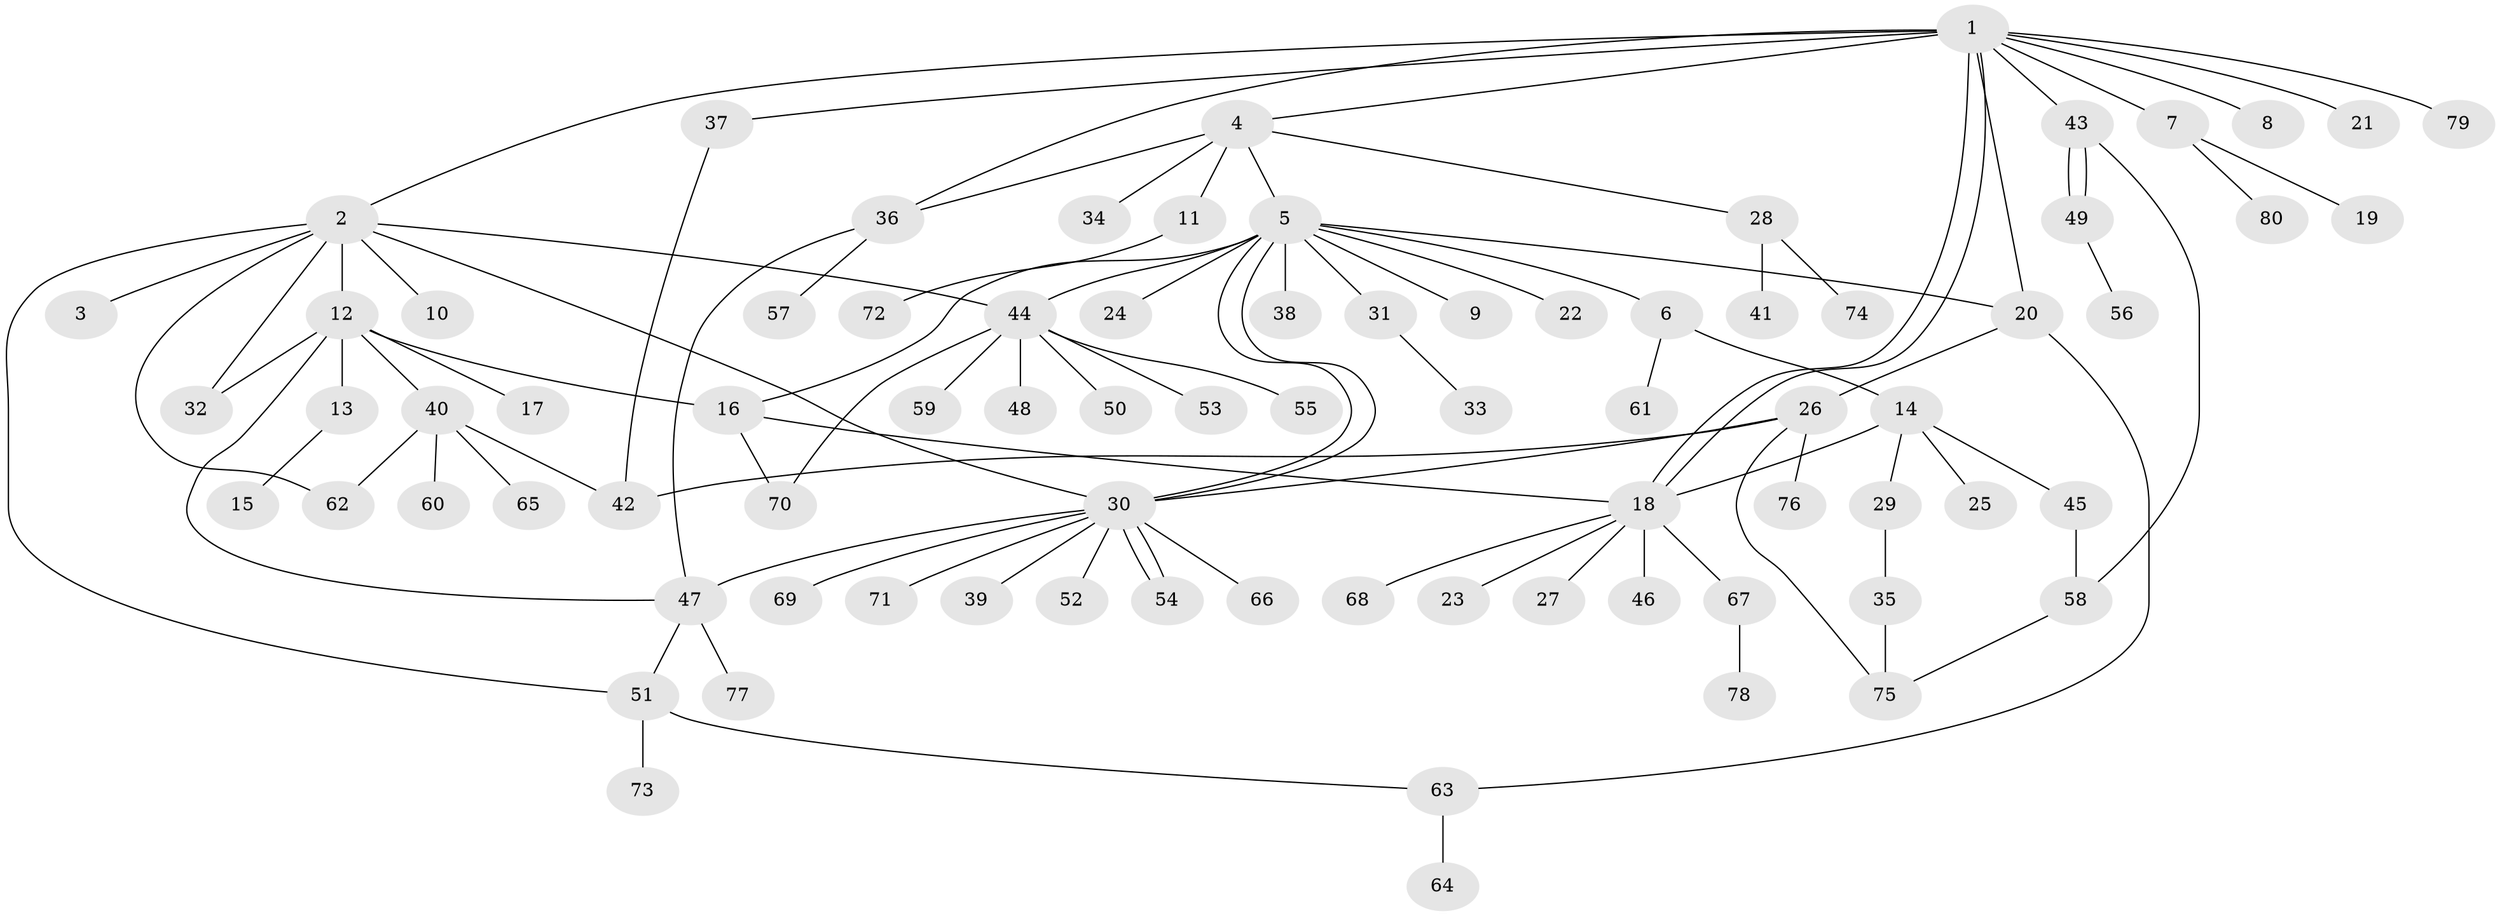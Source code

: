 // Generated by graph-tools (version 1.1) at 2025/01/03/09/25 03:01:39]
// undirected, 80 vertices, 103 edges
graph export_dot {
graph [start="1"]
  node [color=gray90,style=filled];
  1;
  2;
  3;
  4;
  5;
  6;
  7;
  8;
  9;
  10;
  11;
  12;
  13;
  14;
  15;
  16;
  17;
  18;
  19;
  20;
  21;
  22;
  23;
  24;
  25;
  26;
  27;
  28;
  29;
  30;
  31;
  32;
  33;
  34;
  35;
  36;
  37;
  38;
  39;
  40;
  41;
  42;
  43;
  44;
  45;
  46;
  47;
  48;
  49;
  50;
  51;
  52;
  53;
  54;
  55;
  56;
  57;
  58;
  59;
  60;
  61;
  62;
  63;
  64;
  65;
  66;
  67;
  68;
  69;
  70;
  71;
  72;
  73;
  74;
  75;
  76;
  77;
  78;
  79;
  80;
  1 -- 2;
  1 -- 4;
  1 -- 7;
  1 -- 8;
  1 -- 18;
  1 -- 18;
  1 -- 20;
  1 -- 21;
  1 -- 36;
  1 -- 37;
  1 -- 43;
  1 -- 79;
  2 -- 3;
  2 -- 10;
  2 -- 12;
  2 -- 30;
  2 -- 32;
  2 -- 44;
  2 -- 51;
  2 -- 62;
  4 -- 5;
  4 -- 11;
  4 -- 28;
  4 -- 34;
  4 -- 36;
  5 -- 6;
  5 -- 9;
  5 -- 16;
  5 -- 20;
  5 -- 22;
  5 -- 24;
  5 -- 30;
  5 -- 30;
  5 -- 31;
  5 -- 38;
  5 -- 44;
  6 -- 14;
  6 -- 61;
  7 -- 19;
  7 -- 80;
  11 -- 72;
  12 -- 13;
  12 -- 16;
  12 -- 17;
  12 -- 32;
  12 -- 40;
  12 -- 47;
  13 -- 15;
  14 -- 18;
  14 -- 25;
  14 -- 29;
  14 -- 45;
  16 -- 18;
  16 -- 70;
  18 -- 23;
  18 -- 27;
  18 -- 46;
  18 -- 67;
  18 -- 68;
  20 -- 26;
  20 -- 63;
  26 -- 30;
  26 -- 42;
  26 -- 75;
  26 -- 76;
  28 -- 41;
  28 -- 74;
  29 -- 35;
  30 -- 39;
  30 -- 47;
  30 -- 52;
  30 -- 54;
  30 -- 54;
  30 -- 66;
  30 -- 69;
  30 -- 71;
  31 -- 33;
  35 -- 75;
  36 -- 47;
  36 -- 57;
  37 -- 42;
  40 -- 42;
  40 -- 60;
  40 -- 62;
  40 -- 65;
  43 -- 49;
  43 -- 49;
  43 -- 58;
  44 -- 48;
  44 -- 50;
  44 -- 53;
  44 -- 55;
  44 -- 59;
  44 -- 70;
  45 -- 58;
  47 -- 51;
  47 -- 77;
  49 -- 56;
  51 -- 63;
  51 -- 73;
  58 -- 75;
  63 -- 64;
  67 -- 78;
}

